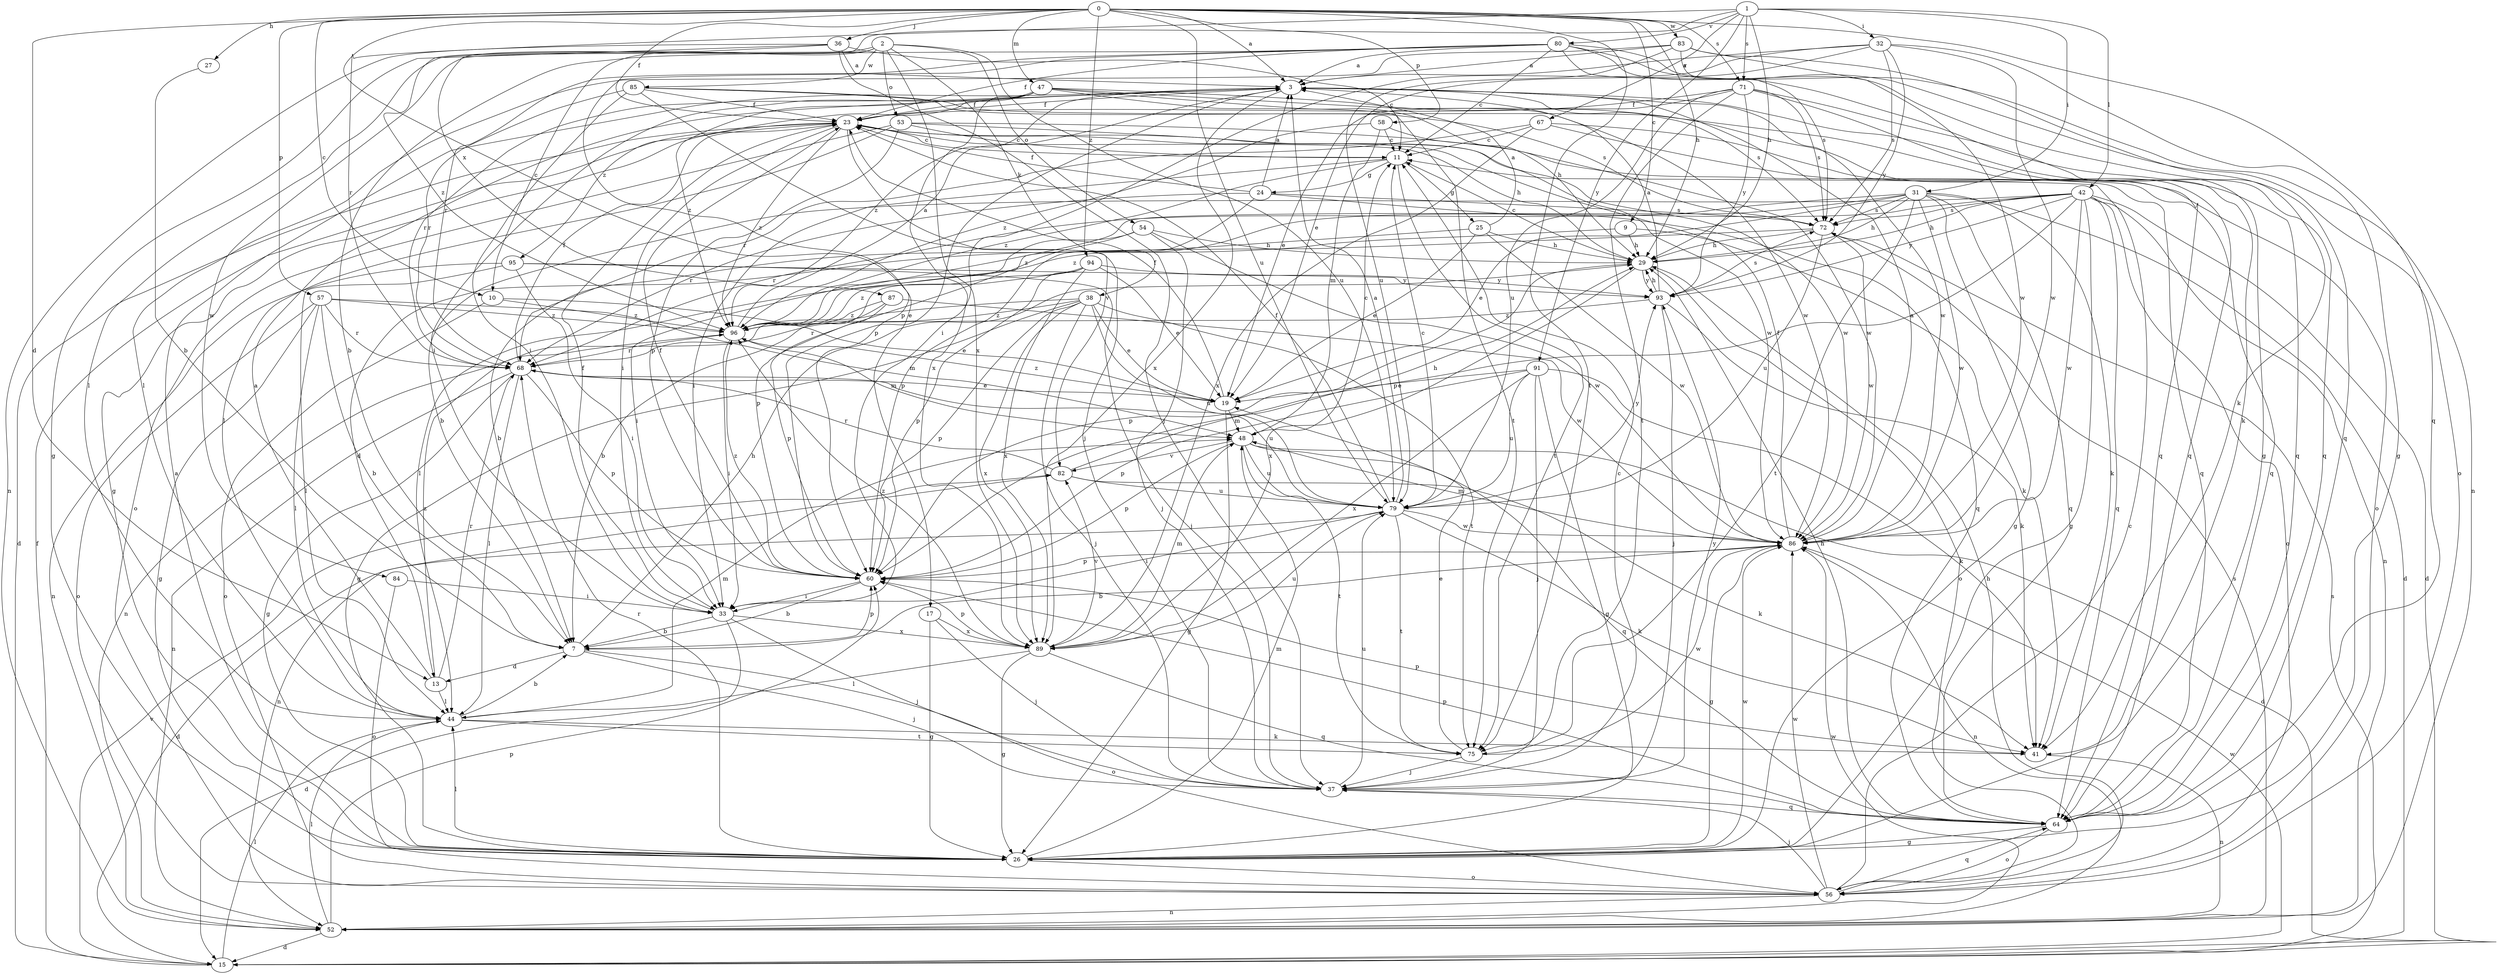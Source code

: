 strict digraph  {
0;
1;
2;
3;
7;
9;
10;
11;
13;
15;
17;
19;
23;
24;
25;
26;
27;
29;
31;
32;
33;
36;
37;
38;
41;
42;
44;
47;
48;
52;
53;
54;
56;
57;
58;
60;
64;
67;
68;
71;
72;
75;
79;
80;
82;
83;
84;
85;
86;
87;
89;
91;
93;
94;
95;
96;
0 -> 3  [label=a];
0 -> 9  [label=c];
0 -> 10  [label=c];
0 -> 13  [label=d];
0 -> 17  [label=e];
0 -> 23  [label=f];
0 -> 27  [label=h];
0 -> 29  [label=h];
0 -> 36  [label=j];
0 -> 47  [label=m];
0 -> 57  [label=p];
0 -> 58  [label=p];
0 -> 64  [label=q];
0 -> 71  [label=s];
0 -> 75  [label=t];
0 -> 79  [label=u];
0 -> 83  [label=w];
0 -> 94  [label=z];
1 -> 29  [label=h];
1 -> 31  [label=i];
1 -> 32  [label=i];
1 -> 42  [label=l];
1 -> 67  [label=r];
1 -> 68  [label=r];
1 -> 71  [label=s];
1 -> 80  [label=v];
1 -> 87  [label=x];
1 -> 91  [label=y];
2 -> 10  [label=c];
2 -> 38  [label=k];
2 -> 44  [label=l];
2 -> 53  [label=o];
2 -> 54  [label=o];
2 -> 79  [label=u];
2 -> 84  [label=w];
2 -> 85  [label=w];
2 -> 89  [label=x];
3 -> 23  [label=f];
3 -> 60  [label=p];
3 -> 64  [label=q];
3 -> 72  [label=s];
3 -> 86  [label=w];
3 -> 89  [label=x];
3 -> 95  [label=z];
3 -> 96  [label=z];
7 -> 13  [label=d];
7 -> 29  [label=h];
7 -> 37  [label=j];
7 -> 56  [label=o];
7 -> 60  [label=p];
9 -> 13  [label=d];
9 -> 29  [label=h];
9 -> 41  [label=k];
10 -> 19  [label=e];
10 -> 56  [label=o];
10 -> 96  [label=z];
11 -> 24  [label=g];
11 -> 25  [label=g];
11 -> 33  [label=i];
11 -> 75  [label=t];
11 -> 96  [label=z];
13 -> 3  [label=a];
13 -> 44  [label=l];
13 -> 68  [label=r];
13 -> 96  [label=z];
15 -> 23  [label=f];
15 -> 44  [label=l];
15 -> 72  [label=s];
15 -> 82  [label=v];
15 -> 86  [label=w];
17 -> 26  [label=g];
17 -> 37  [label=j];
17 -> 89  [label=x];
19 -> 23  [label=f];
19 -> 26  [label=g];
19 -> 48  [label=m];
19 -> 96  [label=z];
23 -> 11  [label=c];
23 -> 15  [label=d];
23 -> 26  [label=g];
23 -> 29  [label=h];
23 -> 33  [label=i];
23 -> 82  [label=v];
23 -> 86  [label=w];
23 -> 96  [label=z];
24 -> 3  [label=a];
24 -> 23  [label=f];
24 -> 60  [label=p];
24 -> 64  [label=q];
24 -> 68  [label=r];
24 -> 72  [label=s];
25 -> 3  [label=a];
25 -> 7  [label=b];
25 -> 19  [label=e];
25 -> 29  [label=h];
25 -> 86  [label=w];
26 -> 3  [label=a];
26 -> 44  [label=l];
26 -> 48  [label=m];
26 -> 56  [label=o];
26 -> 68  [label=r];
26 -> 86  [label=w];
27 -> 7  [label=b];
29 -> 11  [label=c];
29 -> 56  [label=o];
29 -> 60  [label=p];
29 -> 89  [label=x];
29 -> 93  [label=y];
31 -> 15  [label=d];
31 -> 19  [label=e];
31 -> 26  [label=g];
31 -> 29  [label=h];
31 -> 41  [label=k];
31 -> 64  [label=q];
31 -> 68  [label=r];
31 -> 72  [label=s];
31 -> 75  [label=t];
31 -> 86  [label=w];
31 -> 96  [label=z];
32 -> 3  [label=a];
32 -> 19  [label=e];
32 -> 26  [label=g];
32 -> 33  [label=i];
32 -> 72  [label=s];
32 -> 86  [label=w];
32 -> 93  [label=y];
33 -> 7  [label=b];
33 -> 15  [label=d];
33 -> 23  [label=f];
33 -> 37  [label=j];
33 -> 89  [label=x];
36 -> 3  [label=a];
36 -> 11  [label=c];
36 -> 26  [label=g];
36 -> 37  [label=j];
36 -> 52  [label=n];
36 -> 96  [label=z];
37 -> 11  [label=c];
37 -> 64  [label=q];
37 -> 79  [label=u];
37 -> 93  [label=y];
38 -> 19  [label=e];
38 -> 26  [label=g];
38 -> 37  [label=j];
38 -> 52  [label=n];
38 -> 60  [label=p];
38 -> 75  [label=t];
38 -> 79  [label=u];
38 -> 89  [label=x];
38 -> 96  [label=z];
41 -> 52  [label=n];
41 -> 60  [label=p];
42 -> 7  [label=b];
42 -> 15  [label=d];
42 -> 26  [label=g];
42 -> 29  [label=h];
42 -> 52  [label=n];
42 -> 56  [label=o];
42 -> 60  [label=p];
42 -> 64  [label=q];
42 -> 72  [label=s];
42 -> 86  [label=w];
42 -> 93  [label=y];
42 -> 96  [label=z];
44 -> 7  [label=b];
44 -> 41  [label=k];
44 -> 48  [label=m];
44 -> 75  [label=t];
47 -> 23  [label=f];
47 -> 29  [label=h];
47 -> 33  [label=i];
47 -> 64  [label=q];
47 -> 68  [label=r];
47 -> 75  [label=t];
47 -> 86  [label=w];
47 -> 89  [label=x];
47 -> 96  [label=z];
48 -> 11  [label=c];
48 -> 15  [label=d];
48 -> 60  [label=p];
48 -> 64  [label=q];
48 -> 75  [label=t];
48 -> 79  [label=u];
48 -> 82  [label=v];
52 -> 15  [label=d];
52 -> 44  [label=l];
52 -> 60  [label=p];
52 -> 72  [label=s];
52 -> 86  [label=w];
53 -> 11  [label=c];
53 -> 44  [label=l];
53 -> 56  [label=o];
53 -> 60  [label=p];
53 -> 64  [label=q];
53 -> 86  [label=w];
54 -> 29  [label=h];
54 -> 33  [label=i];
54 -> 37  [label=j];
54 -> 60  [label=p];
54 -> 86  [label=w];
56 -> 11  [label=c];
56 -> 29  [label=h];
56 -> 37  [label=j];
56 -> 52  [label=n];
56 -> 64  [label=q];
56 -> 86  [label=w];
57 -> 7  [label=b];
57 -> 26  [label=g];
57 -> 44  [label=l];
57 -> 48  [label=m];
57 -> 56  [label=o];
57 -> 68  [label=r];
57 -> 96  [label=z];
58 -> 11  [label=c];
58 -> 48  [label=m];
58 -> 86  [label=w];
58 -> 96  [label=z];
60 -> 7  [label=b];
60 -> 23  [label=f];
60 -> 33  [label=i];
60 -> 96  [label=z];
64 -> 26  [label=g];
64 -> 29  [label=h];
64 -> 56  [label=o];
64 -> 60  [label=p];
67 -> 11  [label=c];
67 -> 56  [label=o];
67 -> 64  [label=q];
67 -> 68  [label=r];
67 -> 89  [label=x];
68 -> 19  [label=e];
68 -> 23  [label=f];
68 -> 26  [label=g];
68 -> 44  [label=l];
68 -> 52  [label=n];
68 -> 60  [label=p];
68 -> 79  [label=u];
71 -> 19  [label=e];
71 -> 23  [label=f];
71 -> 41  [label=k];
71 -> 64  [label=q];
71 -> 72  [label=s];
71 -> 75  [label=t];
71 -> 79  [label=u];
71 -> 93  [label=y];
72 -> 29  [label=h];
72 -> 44  [label=l];
72 -> 79  [label=u];
72 -> 86  [label=w];
75 -> 19  [label=e];
75 -> 37  [label=j];
75 -> 86  [label=w];
79 -> 3  [label=a];
79 -> 11  [label=c];
79 -> 15  [label=d];
79 -> 23  [label=f];
79 -> 33  [label=i];
79 -> 41  [label=k];
79 -> 75  [label=t];
79 -> 86  [label=w];
79 -> 93  [label=y];
80 -> 3  [label=a];
80 -> 7  [label=b];
80 -> 11  [label=c];
80 -> 23  [label=f];
80 -> 26  [label=g];
80 -> 52  [label=n];
80 -> 56  [label=o];
80 -> 60  [label=p];
80 -> 64  [label=q];
80 -> 68  [label=r];
82 -> 29  [label=h];
82 -> 41  [label=k];
82 -> 52  [label=n];
82 -> 68  [label=r];
82 -> 79  [label=u];
83 -> 3  [label=a];
83 -> 41  [label=k];
83 -> 44  [label=l];
83 -> 72  [label=s];
83 -> 79  [label=u];
83 -> 86  [label=w];
84 -> 33  [label=i];
84 -> 56  [label=o];
85 -> 23  [label=f];
85 -> 33  [label=i];
85 -> 37  [label=j];
85 -> 64  [label=q];
85 -> 68  [label=r];
85 -> 72  [label=s];
86 -> 3  [label=a];
86 -> 7  [label=b];
86 -> 23  [label=f];
86 -> 26  [label=g];
86 -> 48  [label=m];
86 -> 52  [label=n];
86 -> 60  [label=p];
87 -> 60  [label=p];
87 -> 68  [label=r];
87 -> 86  [label=w];
87 -> 96  [label=z];
89 -> 26  [label=g];
89 -> 44  [label=l];
89 -> 48  [label=m];
89 -> 60  [label=p];
89 -> 64  [label=q];
89 -> 79  [label=u];
89 -> 82  [label=v];
89 -> 96  [label=z];
91 -> 19  [label=e];
91 -> 26  [label=g];
91 -> 37  [label=j];
91 -> 41  [label=k];
91 -> 60  [label=p];
91 -> 79  [label=u];
91 -> 89  [label=x];
93 -> 3  [label=a];
93 -> 29  [label=h];
93 -> 37  [label=j];
93 -> 41  [label=k];
93 -> 72  [label=s];
93 -> 96  [label=z];
94 -> 7  [label=b];
94 -> 19  [label=e];
94 -> 60  [label=p];
94 -> 89  [label=x];
94 -> 93  [label=y];
94 -> 96  [label=z];
95 -> 33  [label=i];
95 -> 37  [label=j];
95 -> 44  [label=l];
95 -> 52  [label=n];
95 -> 93  [label=y];
96 -> 3  [label=a];
96 -> 33  [label=i];
96 -> 48  [label=m];
96 -> 68  [label=r];
}
